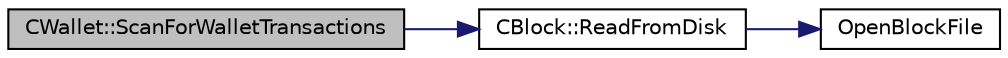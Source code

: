 digraph "CWallet::ScanForWalletTransactions"
{
  edge [fontname="Helvetica",fontsize="10",labelfontname="Helvetica",labelfontsize="10"];
  node [fontname="Helvetica",fontsize="10",shape=record];
  rankdir="LR";
  Node1329 [label="CWallet::ScanForWalletTransactions",height=0.2,width=0.4,color="black", fillcolor="grey75", style="filled", fontcolor="black"];
  Node1329 -> Node1330 [color="midnightblue",fontsize="10",style="solid",fontname="Helvetica"];
  Node1330 [label="CBlock::ReadFromDisk",height=0.2,width=0.4,color="black", fillcolor="white", style="filled",URL="$d3/d51/class_c_block.html#a77a1b1e9902e1e557d762f5a5f325cd8"];
  Node1330 -> Node1331 [color="midnightblue",fontsize="10",style="solid",fontname="Helvetica"];
  Node1331 [label="OpenBlockFile",height=0.2,width=0.4,color="black", fillcolor="white", style="filled",URL="$d4/dbf/main_8h.html#acaa494f20aefb99c5f5f9022a97d0040"];
}
